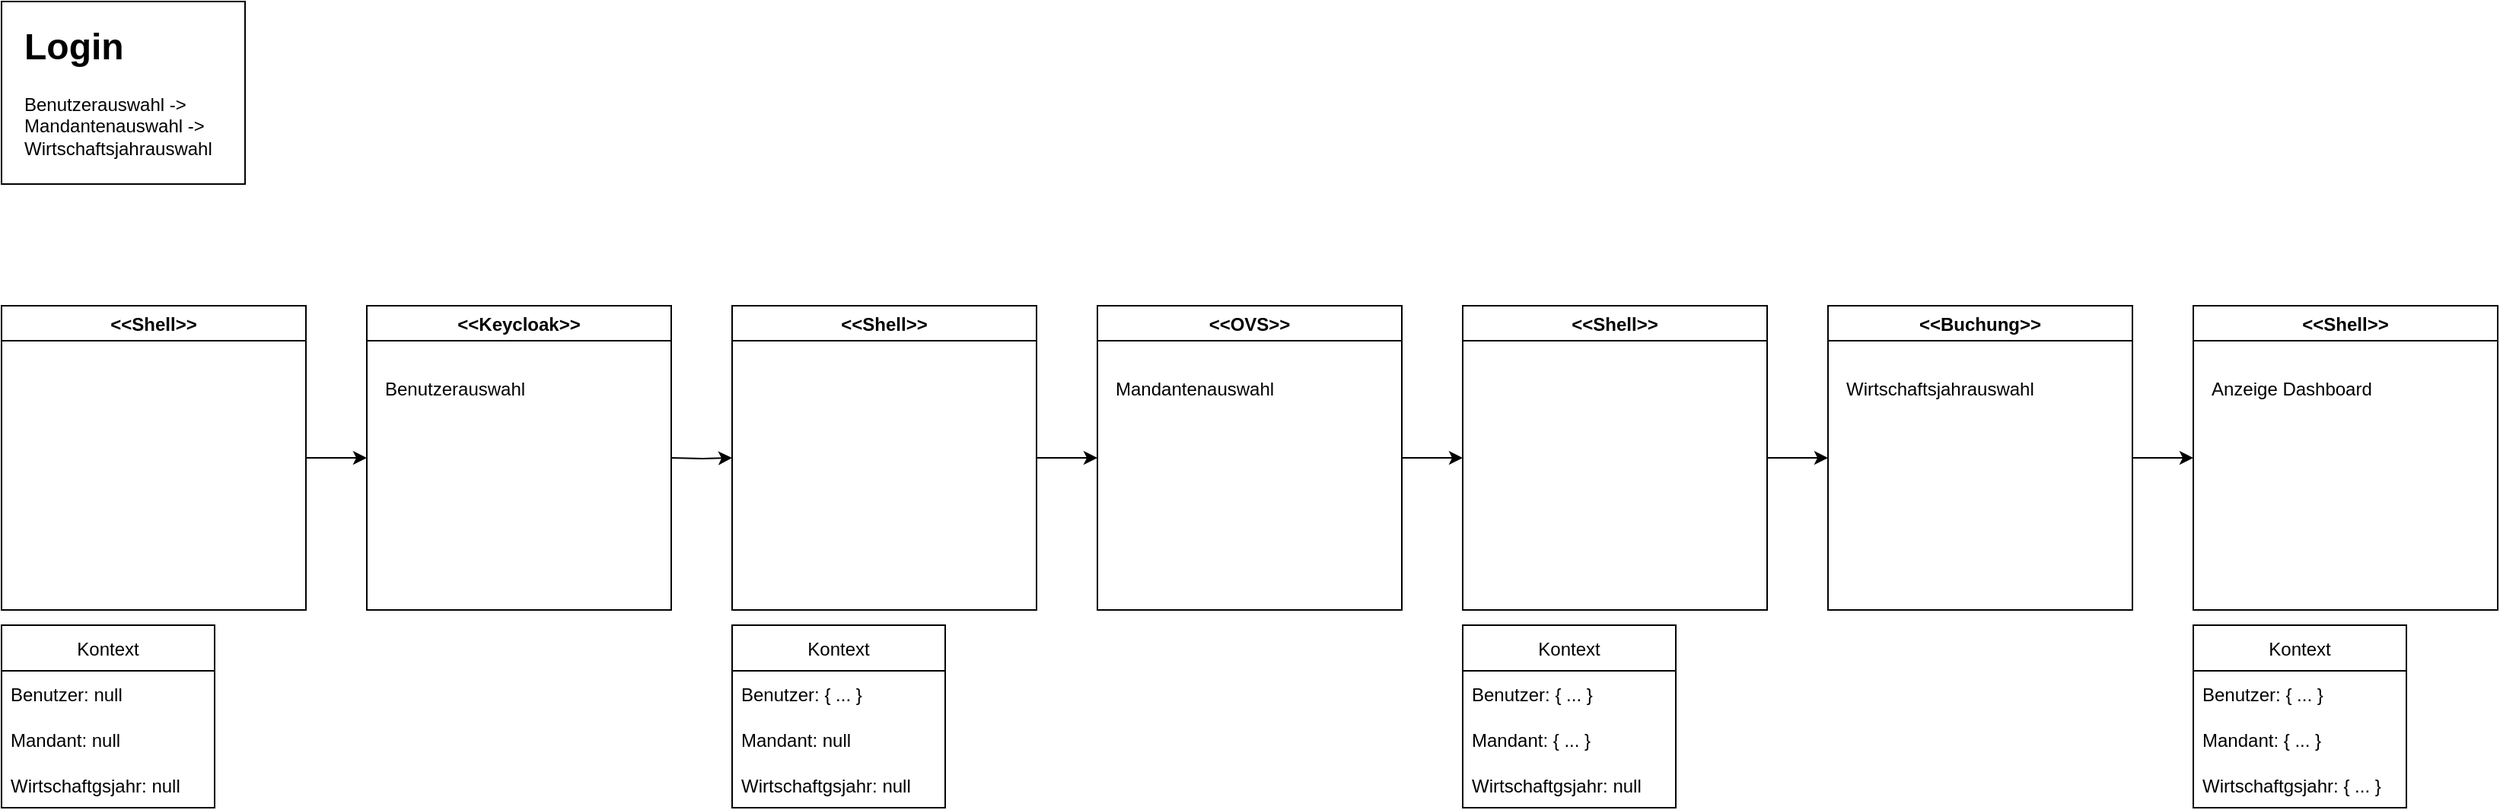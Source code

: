 <mxfile version="15.4.3" type="github">
  <diagram id="Zrx1rIj2UUiEagFwjh4s" name="Login">
    <mxGraphModel dx="1826" dy="813" grid="1" gridSize="10" guides="1" tooltips="1" connect="1" arrows="1" fold="1" page="1" pageScale="1" pageWidth="1169" pageHeight="827" math="0" shadow="0">
      <root>
        <mxCell id="0" />
        <mxCell id="1" parent="0" />
        <mxCell id="2tZY2LKhGeh6lb4l-0UB-3" value="" style="group" vertex="1" connectable="0" parent="1">
          <mxGeometry x="40" y="40" width="200" height="130" as="geometry" />
        </mxCell>
        <mxCell id="2tZY2LKhGeh6lb4l-0UB-2" value="" style="rounded=0;whiteSpace=wrap;html=1;" vertex="1" parent="2tZY2LKhGeh6lb4l-0UB-3">
          <mxGeometry width="160" height="120" as="geometry" />
        </mxCell>
        <mxCell id="2tZY2LKhGeh6lb4l-0UB-1" value="&lt;h1&gt;Login&lt;/h1&gt;&lt;p&gt;Benutzerauswahl -&amp;gt; Mandantenauswahl -&amp;gt; Wirtschaftsjahrauswahl&lt;/p&gt;" style="text;html=1;spacing=5;spacingTop=-20;whiteSpace=wrap;overflow=hidden;rounded=0;" vertex="1" parent="2tZY2LKhGeh6lb4l-0UB-3">
          <mxGeometry x="10" y="10" width="190" height="120" as="geometry" />
        </mxCell>
        <mxCell id="2tZY2LKhGeh6lb4l-0UB-5" value="&lt;&lt;Shell&gt;&gt;" style="swimlane;" vertex="1" parent="1">
          <mxGeometry x="40" y="240" width="200" height="200" as="geometry" />
        </mxCell>
        <mxCell id="2tZY2LKhGeh6lb4l-0UB-6" value="&lt;&lt;Keycloak&gt;&gt;" style="swimlane;" vertex="1" parent="1">
          <mxGeometry x="280" y="240" width="200" height="200" as="geometry" />
        </mxCell>
        <mxCell id="2tZY2LKhGeh6lb4l-0UB-19" value="Benutzerauswahl" style="text;html=1;strokeColor=none;fillColor=none;align=left;verticalAlign=middle;whiteSpace=wrap;rounded=0;" vertex="1" parent="2tZY2LKhGeh6lb4l-0UB-6">
          <mxGeometry x="10" y="40" width="180" height="30" as="geometry" />
        </mxCell>
        <mxCell id="2tZY2LKhGeh6lb4l-0UB-8" value="&lt;&lt;Shell&gt;&gt;" style="swimlane;" vertex="1" parent="1">
          <mxGeometry x="520" y="240" width="200" height="200" as="geometry" />
        </mxCell>
        <mxCell id="2tZY2LKhGeh6lb4l-0UB-9" value="" style="endArrow=classic;html=1;rounded=0;edgeStyle=orthogonalEdgeStyle;entryX=0;entryY=0.5;entryDx=0;entryDy=0;" edge="1" parent="1" target="2tZY2LKhGeh6lb4l-0UB-8">
          <mxGeometry width="50" height="50" relative="1" as="geometry">
            <mxPoint x="480" y="340" as="sourcePoint" />
            <mxPoint x="290" y="350" as="targetPoint" />
          </mxGeometry>
        </mxCell>
        <mxCell id="2tZY2LKhGeh6lb4l-0UB-11" value="Kontext" style="swimlane;fontStyle=0;childLayout=stackLayout;horizontal=1;startSize=30;horizontalStack=0;resizeParent=1;resizeParentMax=0;resizeLast=0;collapsible=1;marginBottom=0;" vertex="1" parent="1">
          <mxGeometry x="40" y="450" width="140" height="120" as="geometry" />
        </mxCell>
        <mxCell id="2tZY2LKhGeh6lb4l-0UB-12" value="Benutzer: null" style="text;strokeColor=none;fillColor=none;align=left;verticalAlign=middle;spacingLeft=4;spacingRight=4;overflow=hidden;points=[[0,0.5],[1,0.5]];portConstraint=eastwest;rotatable=0;" vertex="1" parent="2tZY2LKhGeh6lb4l-0UB-11">
          <mxGeometry y="30" width="140" height="30" as="geometry" />
        </mxCell>
        <mxCell id="2tZY2LKhGeh6lb4l-0UB-13" value="Mandant: null" style="text;strokeColor=none;fillColor=none;align=left;verticalAlign=middle;spacingLeft=4;spacingRight=4;overflow=hidden;points=[[0,0.5],[1,0.5]];portConstraint=eastwest;rotatable=0;" vertex="1" parent="2tZY2LKhGeh6lb4l-0UB-11">
          <mxGeometry y="60" width="140" height="30" as="geometry" />
        </mxCell>
        <mxCell id="2tZY2LKhGeh6lb4l-0UB-14" value="Wirtschaftgsjahr: null" style="text;strokeColor=none;fillColor=none;align=left;verticalAlign=middle;spacingLeft=4;spacingRight=4;overflow=hidden;points=[[0,0.5],[1,0.5]];portConstraint=eastwest;rotatable=0;" vertex="1" parent="2tZY2LKhGeh6lb4l-0UB-11">
          <mxGeometry y="90" width="140" height="30" as="geometry" />
        </mxCell>
        <mxCell id="2tZY2LKhGeh6lb4l-0UB-15" value="Kontext" style="swimlane;fontStyle=0;childLayout=stackLayout;horizontal=1;startSize=30;horizontalStack=0;resizeParent=1;resizeParentMax=0;resizeLast=0;collapsible=1;marginBottom=0;" vertex="1" parent="1">
          <mxGeometry x="520" y="450" width="140" height="120" as="geometry" />
        </mxCell>
        <mxCell id="2tZY2LKhGeh6lb4l-0UB-16" value="Benutzer: { ... }" style="text;strokeColor=none;fillColor=none;align=left;verticalAlign=middle;spacingLeft=4;spacingRight=4;overflow=hidden;points=[[0,0.5],[1,0.5]];portConstraint=eastwest;rotatable=0;" vertex="1" parent="2tZY2LKhGeh6lb4l-0UB-15">
          <mxGeometry y="30" width="140" height="30" as="geometry" />
        </mxCell>
        <mxCell id="2tZY2LKhGeh6lb4l-0UB-17" value="Mandant: null" style="text;strokeColor=none;fillColor=none;align=left;verticalAlign=middle;spacingLeft=4;spacingRight=4;overflow=hidden;points=[[0,0.5],[1,0.5]];portConstraint=eastwest;rotatable=0;" vertex="1" parent="2tZY2LKhGeh6lb4l-0UB-15">
          <mxGeometry y="60" width="140" height="30" as="geometry" />
        </mxCell>
        <mxCell id="2tZY2LKhGeh6lb4l-0UB-18" value="Wirtschaftgsjahr: null" style="text;strokeColor=none;fillColor=none;align=left;verticalAlign=middle;spacingLeft=4;spacingRight=4;overflow=hidden;points=[[0,0.5],[1,0.5]];portConstraint=eastwest;rotatable=0;" vertex="1" parent="2tZY2LKhGeh6lb4l-0UB-15">
          <mxGeometry y="90" width="140" height="30" as="geometry" />
        </mxCell>
        <mxCell id="2tZY2LKhGeh6lb4l-0UB-21" value="&lt;&lt;OVS&gt;&gt;" style="swimlane;" vertex="1" parent="1">
          <mxGeometry x="760" y="240" width="200" height="200" as="geometry" />
        </mxCell>
        <mxCell id="2tZY2LKhGeh6lb4l-0UB-22" value="Mandantenauswahl" style="text;html=1;strokeColor=none;fillColor=none;align=left;verticalAlign=middle;whiteSpace=wrap;rounded=0;" vertex="1" parent="2tZY2LKhGeh6lb4l-0UB-21">
          <mxGeometry x="10" y="40" width="180" height="30" as="geometry" />
        </mxCell>
        <mxCell id="2tZY2LKhGeh6lb4l-0UB-23" value="&lt;&lt;Shell&gt;&gt;" style="swimlane;" vertex="1" parent="1">
          <mxGeometry x="1000" y="240" width="200" height="200" as="geometry" />
        </mxCell>
        <mxCell id="2tZY2LKhGeh6lb4l-0UB-24" value="Kontext" style="swimlane;fontStyle=0;childLayout=stackLayout;horizontal=1;startSize=30;horizontalStack=0;resizeParent=1;resizeParentMax=0;resizeLast=0;collapsible=1;marginBottom=0;" vertex="1" parent="1">
          <mxGeometry x="1000" y="450" width="140" height="120" as="geometry" />
        </mxCell>
        <mxCell id="2tZY2LKhGeh6lb4l-0UB-25" value="Benutzer: { ... }" style="text;strokeColor=none;fillColor=none;align=left;verticalAlign=middle;spacingLeft=4;spacingRight=4;overflow=hidden;points=[[0,0.5],[1,0.5]];portConstraint=eastwest;rotatable=0;" vertex="1" parent="2tZY2LKhGeh6lb4l-0UB-24">
          <mxGeometry y="30" width="140" height="30" as="geometry" />
        </mxCell>
        <mxCell id="2tZY2LKhGeh6lb4l-0UB-26" value="Mandant: { ... }" style="text;strokeColor=none;fillColor=none;align=left;verticalAlign=middle;spacingLeft=4;spacingRight=4;overflow=hidden;points=[[0,0.5],[1,0.5]];portConstraint=eastwest;rotatable=0;" vertex="1" parent="2tZY2LKhGeh6lb4l-0UB-24">
          <mxGeometry y="60" width="140" height="30" as="geometry" />
        </mxCell>
        <mxCell id="2tZY2LKhGeh6lb4l-0UB-27" value="Wirtschaftgsjahr: null" style="text;strokeColor=none;fillColor=none;align=left;verticalAlign=middle;spacingLeft=4;spacingRight=4;overflow=hidden;points=[[0,0.5],[1,0.5]];portConstraint=eastwest;rotatable=0;" vertex="1" parent="2tZY2LKhGeh6lb4l-0UB-24">
          <mxGeometry y="90" width="140" height="30" as="geometry" />
        </mxCell>
        <mxCell id="2tZY2LKhGeh6lb4l-0UB-28" value="" style="endArrow=classic;html=1;rounded=0;edgeStyle=orthogonalEdgeStyle;entryX=0;entryY=0.5;entryDx=0;entryDy=0;exitX=1;exitY=0.5;exitDx=0;exitDy=0;" edge="1" parent="1" source="2tZY2LKhGeh6lb4l-0UB-8" target="2tZY2LKhGeh6lb4l-0UB-21">
          <mxGeometry width="50" height="50" relative="1" as="geometry">
            <mxPoint x="850" y="490" as="sourcePoint" />
            <mxPoint x="930" y="490" as="targetPoint" />
          </mxGeometry>
        </mxCell>
        <mxCell id="2tZY2LKhGeh6lb4l-0UB-29" value="" style="endArrow=classic;html=1;rounded=0;edgeStyle=orthogonalEdgeStyle;entryX=0;entryY=0.5;entryDx=0;entryDy=0;exitX=1;exitY=0.5;exitDx=0;exitDy=0;" edge="1" parent="1" source="2tZY2LKhGeh6lb4l-0UB-21" target="2tZY2LKhGeh6lb4l-0UB-23">
          <mxGeometry width="50" height="50" relative="1" as="geometry">
            <mxPoint x="500" y="360" as="sourcePoint" />
            <mxPoint x="580" y="360" as="targetPoint" />
          </mxGeometry>
        </mxCell>
        <mxCell id="2tZY2LKhGeh6lb4l-0UB-30" value="&lt;&lt;Buchung&gt;&gt;" style="swimlane;" vertex="1" parent="1">
          <mxGeometry x="1240" y="240" width="200" height="200" as="geometry" />
        </mxCell>
        <mxCell id="2tZY2LKhGeh6lb4l-0UB-31" value="Wirtschaftsjahrauswahl" style="text;html=1;strokeColor=none;fillColor=none;align=left;verticalAlign=middle;whiteSpace=wrap;rounded=0;" vertex="1" parent="2tZY2LKhGeh6lb4l-0UB-30">
          <mxGeometry x="10" y="40" width="180" height="30" as="geometry" />
        </mxCell>
        <mxCell id="2tZY2LKhGeh6lb4l-0UB-32" value="&lt;&lt;Shell&gt;&gt;" style="swimlane;" vertex="1" parent="1">
          <mxGeometry x="1480" y="240" width="200" height="200" as="geometry" />
        </mxCell>
        <mxCell id="2tZY2LKhGeh6lb4l-0UB-39" value="Anzeige Dashboard" style="text;html=1;strokeColor=none;fillColor=none;align=left;verticalAlign=middle;whiteSpace=wrap;rounded=0;" vertex="1" parent="2tZY2LKhGeh6lb4l-0UB-32">
          <mxGeometry x="10" y="40" width="180" height="30" as="geometry" />
        </mxCell>
        <mxCell id="2tZY2LKhGeh6lb4l-0UB-33" value="Kontext" style="swimlane;fontStyle=0;childLayout=stackLayout;horizontal=1;startSize=30;horizontalStack=0;resizeParent=1;resizeParentMax=0;resizeLast=0;collapsible=1;marginBottom=0;" vertex="1" parent="1">
          <mxGeometry x="1480" y="450" width="140" height="120" as="geometry" />
        </mxCell>
        <mxCell id="2tZY2LKhGeh6lb4l-0UB-34" value="Benutzer: { ... }" style="text;strokeColor=none;fillColor=none;align=left;verticalAlign=middle;spacingLeft=4;spacingRight=4;overflow=hidden;points=[[0,0.5],[1,0.5]];portConstraint=eastwest;rotatable=0;" vertex="1" parent="2tZY2LKhGeh6lb4l-0UB-33">
          <mxGeometry y="30" width="140" height="30" as="geometry" />
        </mxCell>
        <mxCell id="2tZY2LKhGeh6lb4l-0UB-35" value="Mandant: { ... }" style="text;strokeColor=none;fillColor=none;align=left;verticalAlign=middle;spacingLeft=4;spacingRight=4;overflow=hidden;points=[[0,0.5],[1,0.5]];portConstraint=eastwest;rotatable=0;" vertex="1" parent="2tZY2LKhGeh6lb4l-0UB-33">
          <mxGeometry y="60" width="140" height="30" as="geometry" />
        </mxCell>
        <mxCell id="2tZY2LKhGeh6lb4l-0UB-36" value="Wirtschaftgsjahr: { ... }" style="text;strokeColor=none;fillColor=none;align=left;verticalAlign=middle;spacingLeft=4;spacingRight=4;overflow=hidden;points=[[0,0.5],[1,0.5]];portConstraint=eastwest;rotatable=0;" vertex="1" parent="2tZY2LKhGeh6lb4l-0UB-33">
          <mxGeometry y="90" width="140" height="30" as="geometry" />
        </mxCell>
        <mxCell id="2tZY2LKhGeh6lb4l-0UB-37" value="" style="endArrow=classic;html=1;rounded=0;edgeStyle=orthogonalEdgeStyle;entryX=0;entryY=0.5;entryDx=0;entryDy=0;exitX=1;exitY=0.5;exitDx=0;exitDy=0;" edge="1" parent="1" target="2tZY2LKhGeh6lb4l-0UB-30" source="2tZY2LKhGeh6lb4l-0UB-23">
          <mxGeometry width="50" height="50" relative="1" as="geometry">
            <mxPoint x="1350" y="360" as="sourcePoint" />
            <mxPoint x="1490" y="490" as="targetPoint" />
          </mxGeometry>
        </mxCell>
        <mxCell id="2tZY2LKhGeh6lb4l-0UB-38" value="" style="endArrow=classic;html=1;rounded=0;edgeStyle=orthogonalEdgeStyle;entryX=0;entryY=0.5;entryDx=0;entryDy=0;exitX=1;exitY=0.5;exitDx=0;exitDy=0;" edge="1" parent="1" source="2tZY2LKhGeh6lb4l-0UB-30" target="2tZY2LKhGeh6lb4l-0UB-32">
          <mxGeometry width="50" height="50" relative="1" as="geometry">
            <mxPoint x="900" y="360" as="sourcePoint" />
            <mxPoint x="980" y="360" as="targetPoint" />
          </mxGeometry>
        </mxCell>
        <mxCell id="2tZY2LKhGeh6lb4l-0UB-40" value="" style="endArrow=classic;html=1;rounded=0;edgeStyle=orthogonalEdgeStyle;entryX=0;entryY=0.5;entryDx=0;entryDy=0;exitX=1;exitY=0.5;exitDx=0;exitDy=0;" edge="1" parent="1" source="2tZY2LKhGeh6lb4l-0UB-5" target="2tZY2LKhGeh6lb4l-0UB-6">
          <mxGeometry width="50" height="50" relative="1" as="geometry">
            <mxPoint x="490" y="350" as="sourcePoint" />
            <mxPoint x="570" y="350" as="targetPoint" />
          </mxGeometry>
        </mxCell>
      </root>
    </mxGraphModel>
  </diagram>
</mxfile>

